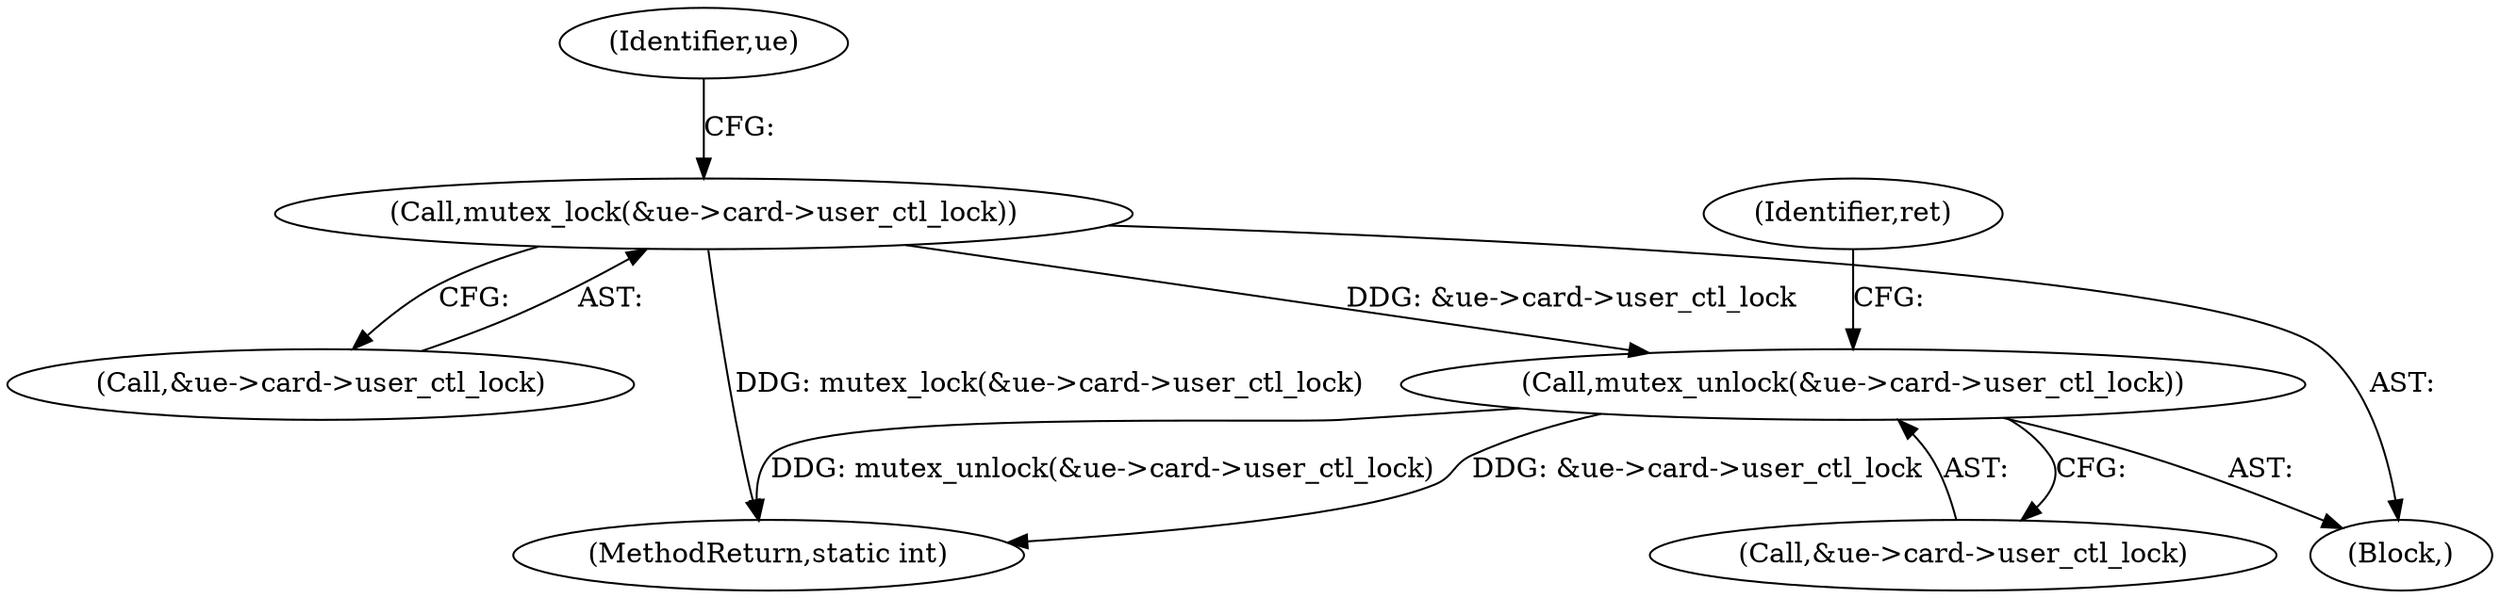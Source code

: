 digraph "0_linux_07f4d9d74a04aa7c72c5dae0ef97565f28f17b92_2@API" {
"1000195" [label="(Call,mutex_lock(&ue->card->user_ctl_lock))"];
"1000244" [label="(Call,mutex_unlock(&ue->card->user_ctl_lock))"];
"1000245" [label="(Call,&ue->card->user_ctl_lock)"];
"1000206" [label="(Identifier,ue)"];
"1000196" [label="(Call,&ue->card->user_ctl_lock)"];
"1000190" [label="(Block,)"];
"1000257" [label="(MethodReturn,static int)"];
"1000244" [label="(Call,mutex_unlock(&ue->card->user_ctl_lock))"];
"1000252" [label="(Identifier,ret)"];
"1000195" [label="(Call,mutex_lock(&ue->card->user_ctl_lock))"];
"1000195" -> "1000190"  [label="AST: "];
"1000195" -> "1000196"  [label="CFG: "];
"1000196" -> "1000195"  [label="AST: "];
"1000206" -> "1000195"  [label="CFG: "];
"1000195" -> "1000257"  [label="DDG: mutex_lock(&ue->card->user_ctl_lock)"];
"1000195" -> "1000244"  [label="DDG: &ue->card->user_ctl_lock"];
"1000244" -> "1000190"  [label="AST: "];
"1000244" -> "1000245"  [label="CFG: "];
"1000245" -> "1000244"  [label="AST: "];
"1000252" -> "1000244"  [label="CFG: "];
"1000244" -> "1000257"  [label="DDG: mutex_unlock(&ue->card->user_ctl_lock)"];
"1000244" -> "1000257"  [label="DDG: &ue->card->user_ctl_lock"];
}
